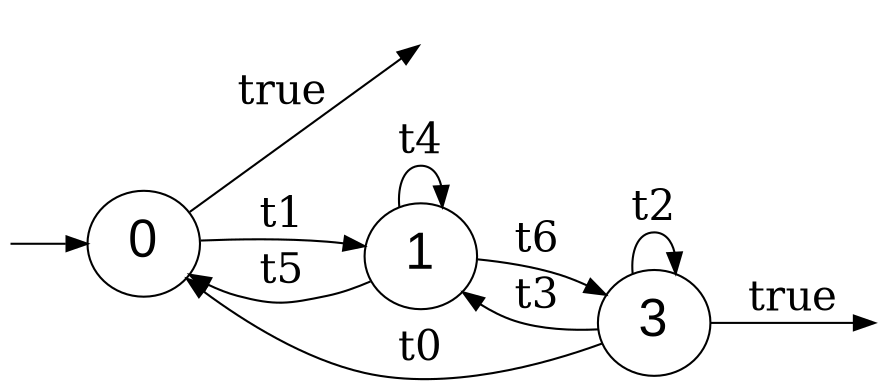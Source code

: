 digraph G {
  fontname=courier;
  rankdir=LR; graph[labeljust=l,nojustify=true]
  node [fontname=Arial, fontsize=25];
  edge [fontsize=20];
// Initial state
I0 [label="", style=invis, width=0]
I0 -> 1;
// 2 final states
F0 [label="", style=invis, width=0]
0 -> F0 [label="true"];
F1 [label="", style=invis, width=0]
1 -> F1 [label="true"];
// all 4 states
0 [label="3"]
0 -> 0 [label="t2"]
0 -> 3 [label="t3"]
0 -> 1 [label="t0"]
1 [label="0"]
1 -> 3 [label="t1"]
3 [label="1"]
3 -> 0 [label="t6"]
3 -> 3 [label="t4"]
3 -> 1 [label="t5"]
}
